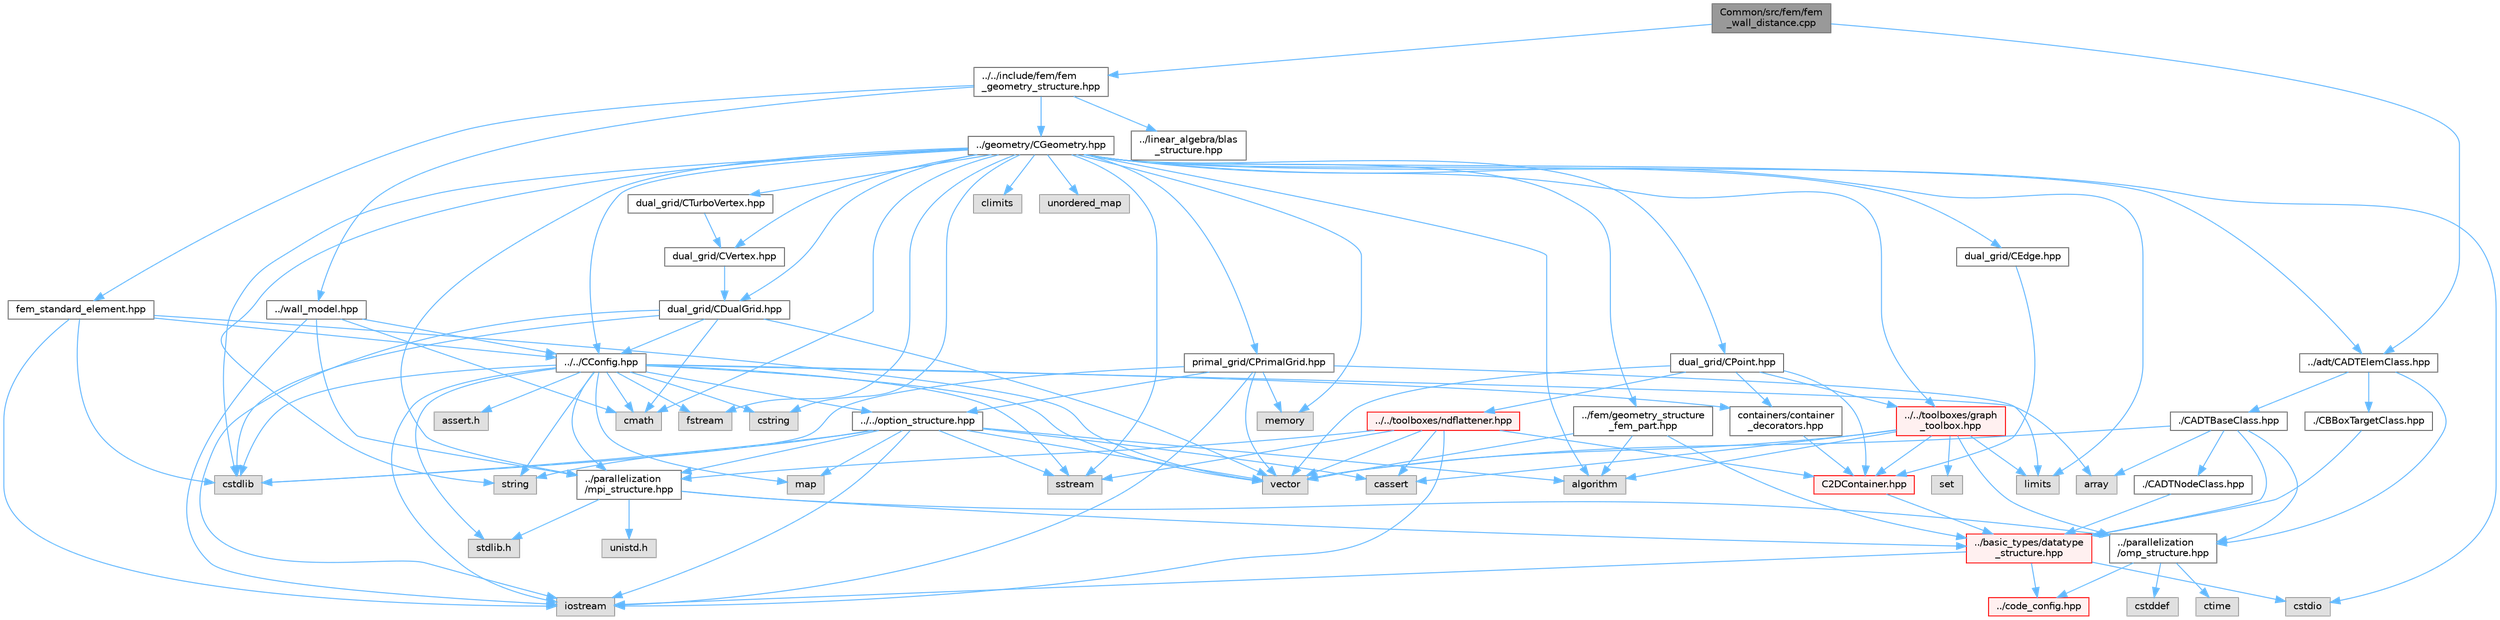 digraph "Common/src/fem/fem_wall_distance.cpp"
{
 // LATEX_PDF_SIZE
  bgcolor="transparent";
  edge [fontname=Helvetica,fontsize=10,labelfontname=Helvetica,labelfontsize=10];
  node [fontname=Helvetica,fontsize=10,shape=box,height=0.2,width=0.4];
  Node1 [id="Node000001",label="Common/src/fem/fem\l_wall_distance.cpp",height=0.2,width=0.4,color="gray40", fillcolor="grey60", style="filled", fontcolor="black",tooltip="Main subroutines for computing the wall distance for the FEM solver."];
  Node1 -> Node2 [id="edge1_Node000001_Node000002",color="steelblue1",style="solid",tooltip=" "];
  Node2 [id="Node000002",label="../../include/fem/fem\l_geometry_structure.hpp",height=0.2,width=0.4,color="grey40", fillcolor="white", style="filled",URL="$fem__geometry__structure_8hpp.html",tooltip="Headers of the main subroutines for creating the geometrical structure for the FEM solver...."];
  Node2 -> Node3 [id="edge2_Node000002_Node000003",color="steelblue1",style="solid",tooltip=" "];
  Node3 [id="Node000003",label="../geometry/CGeometry.hpp",height=0.2,width=0.4,color="grey40", fillcolor="white", style="filled",URL="$CGeometry_8hpp.html",tooltip="Headers of the main subroutines for creating the geometrical structure. The subroutines and functions..."];
  Node3 -> Node4 [id="edge3_Node000003_Node000004",color="steelblue1",style="solid",tooltip=" "];
  Node4 [id="Node000004",label="limits",height=0.2,width=0.4,color="grey60", fillcolor="#E0E0E0", style="filled",tooltip=" "];
  Node3 -> Node5 [id="edge4_Node000003_Node000005",color="steelblue1",style="solid",tooltip=" "];
  Node5 [id="Node000005",label="../parallelization\l/mpi_structure.hpp",height=0.2,width=0.4,color="grey40", fillcolor="white", style="filled",URL="$mpi__structure_8hpp.html",tooltip="Headers of the mpi interface for generalized datatypes. The subroutines and functions are in the mpi_..."];
  Node5 -> Node6 [id="edge5_Node000005_Node000006",color="steelblue1",style="solid",tooltip=" "];
  Node6 [id="Node000006",label="stdlib.h",height=0.2,width=0.4,color="grey60", fillcolor="#E0E0E0", style="filled",tooltip=" "];
  Node5 -> Node7 [id="edge6_Node000005_Node000007",color="steelblue1",style="solid",tooltip=" "];
  Node7 [id="Node000007",label="../basic_types/datatype\l_structure.hpp",height=0.2,width=0.4,color="red", fillcolor="#FFF0F0", style="filled",URL="$datatype__structure_8hpp.html",tooltip="Headers for generalized datatypes, defines an interface for AD types."];
  Node7 -> Node8 [id="edge7_Node000007_Node000008",color="steelblue1",style="solid",tooltip=" "];
  Node8 [id="Node000008",label="iostream",height=0.2,width=0.4,color="grey60", fillcolor="#E0E0E0", style="filled",tooltip=" "];
  Node7 -> Node10 [id="edge8_Node000007_Node000010",color="steelblue1",style="solid",tooltip=" "];
  Node10 [id="Node000010",label="cstdio",height=0.2,width=0.4,color="grey60", fillcolor="#E0E0E0", style="filled",tooltip=" "];
  Node7 -> Node11 [id="edge9_Node000007_Node000011",color="steelblue1",style="solid",tooltip=" "];
  Node11 [id="Node000011",label="../code_config.hpp",height=0.2,width=0.4,color="red", fillcolor="#FFF0F0", style="filled",URL="$code__config_8hpp.html",tooltip="Header file for collecting common macros, definitions and type configurations."];
  Node5 -> Node17 [id="edge10_Node000005_Node000017",color="steelblue1",style="solid",tooltip=" "];
  Node17 [id="Node000017",label="unistd.h",height=0.2,width=0.4,color="grey60", fillcolor="#E0E0E0", style="filled",tooltip=" "];
  Node5 -> Node14 [id="edge11_Node000005_Node000014",color="steelblue1",style="solid",tooltip=" "];
  Node14 [id="Node000014",label="../parallelization\l/omp_structure.hpp",height=0.2,width=0.4,color="grey40", fillcolor="white", style="filled",URL="$omp__structure_8hpp.html",tooltip="OpenMP interface header, provides compatibility functions if the code is built without OpenMP support..."];
  Node14 -> Node15 [id="edge12_Node000014_Node000015",color="steelblue1",style="solid",tooltip=" "];
  Node15 [id="Node000015",label="cstddef",height=0.2,width=0.4,color="grey60", fillcolor="#E0E0E0", style="filled",tooltip=" "];
  Node14 -> Node11 [id="edge13_Node000014_Node000011",color="steelblue1",style="solid",tooltip=" "];
  Node14 -> Node16 [id="edge14_Node000014_Node000016",color="steelblue1",style="solid",tooltip=" "];
  Node16 [id="Node000016",label="ctime",height=0.2,width=0.4,color="grey60", fillcolor="#E0E0E0", style="filled",tooltip=" "];
  Node3 -> Node18 [id="edge15_Node000003_Node000018",color="steelblue1",style="solid",tooltip=" "];
  Node18 [id="Node000018",label="string",height=0.2,width=0.4,color="grey60", fillcolor="#E0E0E0", style="filled",tooltip=" "];
  Node3 -> Node19 [id="edge16_Node000003_Node000019",color="steelblue1",style="solid",tooltip=" "];
  Node19 [id="Node000019",label="fstream",height=0.2,width=0.4,color="grey60", fillcolor="#E0E0E0", style="filled",tooltip=" "];
  Node3 -> Node20 [id="edge17_Node000003_Node000020",color="steelblue1",style="solid",tooltip=" "];
  Node20 [id="Node000020",label="sstream",height=0.2,width=0.4,color="grey60", fillcolor="#E0E0E0", style="filled",tooltip=" "];
  Node3 -> Node21 [id="edge18_Node000003_Node000021",color="steelblue1",style="solid",tooltip=" "];
  Node21 [id="Node000021",label="cmath",height=0.2,width=0.4,color="grey60", fillcolor="#E0E0E0", style="filled",tooltip=" "];
  Node3 -> Node22 [id="edge19_Node000003_Node000022",color="steelblue1",style="solid",tooltip=" "];
  Node22 [id="Node000022",label="algorithm",height=0.2,width=0.4,color="grey60", fillcolor="#E0E0E0", style="filled",tooltip=" "];
  Node3 -> Node23 [id="edge20_Node000003_Node000023",color="steelblue1",style="solid",tooltip=" "];
  Node23 [id="Node000023",label="cstring",height=0.2,width=0.4,color="grey60", fillcolor="#E0E0E0", style="filled",tooltip=" "];
  Node3 -> Node10 [id="edge21_Node000003_Node000010",color="steelblue1",style="solid",tooltip=" "];
  Node3 -> Node24 [id="edge22_Node000003_Node000024",color="steelblue1",style="solid",tooltip=" "];
  Node24 [id="Node000024",label="cstdlib",height=0.2,width=0.4,color="grey60", fillcolor="#E0E0E0", style="filled",tooltip=" "];
  Node3 -> Node25 [id="edge23_Node000003_Node000025",color="steelblue1",style="solid",tooltip=" "];
  Node25 [id="Node000025",label="climits",height=0.2,width=0.4,color="grey60", fillcolor="#E0E0E0", style="filled",tooltip=" "];
  Node3 -> Node26 [id="edge24_Node000003_Node000026",color="steelblue1",style="solid",tooltip=" "];
  Node26 [id="Node000026",label="memory",height=0.2,width=0.4,color="grey60", fillcolor="#E0E0E0", style="filled",tooltip=" "];
  Node3 -> Node27 [id="edge25_Node000003_Node000027",color="steelblue1",style="solid",tooltip=" "];
  Node27 [id="Node000027",label="unordered_map",height=0.2,width=0.4,color="grey60", fillcolor="#E0E0E0", style="filled",tooltip=" "];
  Node3 -> Node28 [id="edge26_Node000003_Node000028",color="steelblue1",style="solid",tooltip=" "];
  Node28 [id="Node000028",label="primal_grid/CPrimalGrid.hpp",height=0.2,width=0.4,color="grey40", fillcolor="white", style="filled",URL="$CPrimalGrid_8hpp.html",tooltip="Headers of the main subroutines for storing the primal grid structure. The subroutines and functions ..."];
  Node28 -> Node8 [id="edge27_Node000028_Node000008",color="steelblue1",style="solid",tooltip=" "];
  Node28 -> Node29 [id="edge28_Node000028_Node000029",color="steelblue1",style="solid",tooltip=" "];
  Node29 [id="Node000029",label="vector",height=0.2,width=0.4,color="grey60", fillcolor="#E0E0E0", style="filled",tooltip=" "];
  Node28 -> Node4 [id="edge29_Node000028_Node000004",color="steelblue1",style="solid",tooltip=" "];
  Node28 -> Node24 [id="edge30_Node000028_Node000024",color="steelblue1",style="solid",tooltip=" "];
  Node28 -> Node26 [id="edge31_Node000028_Node000026",color="steelblue1",style="solid",tooltip=" "];
  Node28 -> Node30 [id="edge32_Node000028_Node000030",color="steelblue1",style="solid",tooltip=" "];
  Node30 [id="Node000030",label="../../option_structure.hpp",height=0.2,width=0.4,color="grey40", fillcolor="white", style="filled",URL="$option__structure_8hpp.html",tooltip="Defines classes for referencing options for easy input in CConfig."];
  Node30 -> Node5 [id="edge33_Node000030_Node000005",color="steelblue1",style="solid",tooltip=" "];
  Node30 -> Node8 [id="edge34_Node000030_Node000008",color="steelblue1",style="solid",tooltip=" "];
  Node30 -> Node20 [id="edge35_Node000030_Node000020",color="steelblue1",style="solid",tooltip=" "];
  Node30 -> Node18 [id="edge36_Node000030_Node000018",color="steelblue1",style="solid",tooltip=" "];
  Node30 -> Node29 [id="edge37_Node000030_Node000029",color="steelblue1",style="solid",tooltip=" "];
  Node30 -> Node31 [id="edge38_Node000030_Node000031",color="steelblue1",style="solid",tooltip=" "];
  Node31 [id="Node000031",label="map",height=0.2,width=0.4,color="grey60", fillcolor="#E0E0E0", style="filled",tooltip=" "];
  Node30 -> Node24 [id="edge39_Node000030_Node000024",color="steelblue1",style="solid",tooltip=" "];
  Node30 -> Node22 [id="edge40_Node000030_Node000022",color="steelblue1",style="solid",tooltip=" "];
  Node30 -> Node32 [id="edge41_Node000030_Node000032",color="steelblue1",style="solid",tooltip=" "];
  Node32 [id="Node000032",label="cassert",height=0.2,width=0.4,color="grey60", fillcolor="#E0E0E0", style="filled",tooltip=" "];
  Node3 -> Node33 [id="edge42_Node000003_Node000033",color="steelblue1",style="solid",tooltip=" "];
  Node33 [id="Node000033",label="dual_grid/CDualGrid.hpp",height=0.2,width=0.4,color="grey40", fillcolor="white", style="filled",URL="$CDualGrid_8hpp.html",tooltip="Headers of the main subroutines for doing the complete dual grid structure. The subroutines and funct..."];
  Node33 -> Node21 [id="edge43_Node000033_Node000021",color="steelblue1",style="solid",tooltip=" "];
  Node33 -> Node8 [id="edge44_Node000033_Node000008",color="steelblue1",style="solid",tooltip=" "];
  Node33 -> Node24 [id="edge45_Node000033_Node000024",color="steelblue1",style="solid",tooltip=" "];
  Node33 -> Node29 [id="edge46_Node000033_Node000029",color="steelblue1",style="solid",tooltip=" "];
  Node33 -> Node34 [id="edge47_Node000033_Node000034",color="steelblue1",style="solid",tooltip=" "];
  Node34 [id="Node000034",label="../../CConfig.hpp",height=0.2,width=0.4,color="grey40", fillcolor="white", style="filled",URL="$CConfig_8hpp.html",tooltip="All the information about the definition of the physical problem. The subroutines and functions are i..."];
  Node34 -> Node5 [id="edge48_Node000034_Node000005",color="steelblue1",style="solid",tooltip=" "];
  Node34 -> Node8 [id="edge49_Node000034_Node000008",color="steelblue1",style="solid",tooltip=" "];
  Node34 -> Node24 [id="edge50_Node000034_Node000024",color="steelblue1",style="solid",tooltip=" "];
  Node34 -> Node19 [id="edge51_Node000034_Node000019",color="steelblue1",style="solid",tooltip=" "];
  Node34 -> Node20 [id="edge52_Node000034_Node000020",color="steelblue1",style="solid",tooltip=" "];
  Node34 -> Node18 [id="edge53_Node000034_Node000018",color="steelblue1",style="solid",tooltip=" "];
  Node34 -> Node23 [id="edge54_Node000034_Node000023",color="steelblue1",style="solid",tooltip=" "];
  Node34 -> Node29 [id="edge55_Node000034_Node000029",color="steelblue1",style="solid",tooltip=" "];
  Node34 -> Node35 [id="edge56_Node000034_Node000035",color="steelblue1",style="solid",tooltip=" "];
  Node35 [id="Node000035",label="array",height=0.2,width=0.4,color="grey60", fillcolor="#E0E0E0", style="filled",tooltip=" "];
  Node34 -> Node6 [id="edge57_Node000034_Node000006",color="steelblue1",style="solid",tooltip=" "];
  Node34 -> Node21 [id="edge58_Node000034_Node000021",color="steelblue1",style="solid",tooltip=" "];
  Node34 -> Node31 [id="edge59_Node000034_Node000031",color="steelblue1",style="solid",tooltip=" "];
  Node34 -> Node36 [id="edge60_Node000034_Node000036",color="steelblue1",style="solid",tooltip=" "];
  Node36 [id="Node000036",label="assert.h",height=0.2,width=0.4,color="grey60", fillcolor="#E0E0E0", style="filled",tooltip=" "];
  Node34 -> Node30 [id="edge61_Node000034_Node000030",color="steelblue1",style="solid",tooltip=" "];
  Node34 -> Node37 [id="edge62_Node000034_Node000037",color="steelblue1",style="solid",tooltip=" "];
  Node37 [id="Node000037",label="containers/container\l_decorators.hpp",height=0.2,width=0.4,color="grey40", fillcolor="white", style="filled",URL="$container__decorators_8hpp.html",tooltip="Collection of small classes that decorate C2DContainer to augment its functionality,..."];
  Node37 -> Node38 [id="edge63_Node000037_Node000038",color="steelblue1",style="solid",tooltip=" "];
  Node38 [id="Node000038",label="C2DContainer.hpp",height=0.2,width=0.4,color="red", fillcolor="#FFF0F0", style="filled",URL="$C2DContainer_8hpp.html",tooltip="A templated vector/matrix object."];
  Node38 -> Node7 [id="edge64_Node000038_Node000007",color="steelblue1",style="solid",tooltip=" "];
  Node3 -> Node47 [id="edge65_Node000003_Node000047",color="steelblue1",style="solid",tooltip=" "];
  Node47 [id="Node000047",label="dual_grid/CPoint.hpp",height=0.2,width=0.4,color="grey40", fillcolor="white", style="filled",URL="$CPoint_8hpp.html",tooltip="Declaration of the point class that stores geometric and adjacency information for dual control volum..."];
  Node47 -> Node38 [id="edge66_Node000047_Node000038",color="steelblue1",style="solid",tooltip=" "];
  Node47 -> Node37 [id="edge67_Node000047_Node000037",color="steelblue1",style="solid",tooltip=" "];
  Node47 -> Node48 [id="edge68_Node000047_Node000048",color="steelblue1",style="solid",tooltip=" "];
  Node48 [id="Node000048",label="../../toolboxes/graph\l_toolbox.hpp",height=0.2,width=0.4,color="red", fillcolor="#FFF0F0", style="filled",URL="$graph__toolbox_8hpp.html",tooltip="Functions and classes to build/represent sparse graphs or sparse patterns."];
  Node48 -> Node38 [id="edge69_Node000048_Node000038",color="steelblue1",style="solid",tooltip=" "];
  Node48 -> Node14 [id="edge70_Node000048_Node000014",color="steelblue1",style="solid",tooltip=" "];
  Node48 -> Node49 [id="edge71_Node000048_Node000049",color="steelblue1",style="solid",tooltip=" "];
  Node49 [id="Node000049",label="set",height=0.2,width=0.4,color="grey60", fillcolor="#E0E0E0", style="filled",tooltip=" "];
  Node48 -> Node29 [id="edge72_Node000048_Node000029",color="steelblue1",style="solid",tooltip=" "];
  Node48 -> Node4 [id="edge73_Node000048_Node000004",color="steelblue1",style="solid",tooltip=" "];
  Node48 -> Node32 [id="edge74_Node000048_Node000032",color="steelblue1",style="solid",tooltip=" "];
  Node48 -> Node22 [id="edge75_Node000048_Node000022",color="steelblue1",style="solid",tooltip=" "];
  Node47 -> Node29 [id="edge76_Node000047_Node000029",color="steelblue1",style="solid",tooltip=" "];
  Node47 -> Node51 [id="edge77_Node000047_Node000051",color="steelblue1",style="solid",tooltip=" "];
  Node51 [id="Node000051",label="../../toolboxes/ndflattener.hpp",height=0.2,width=0.4,color="red", fillcolor="#FFF0F0", style="filled",URL="$ndflattener_8hpp.html",tooltip="Flatten pointer-to-pointer-... arrays for MPI communication."];
  Node51 -> Node32 [id="edge78_Node000051_Node000032",color="steelblue1",style="solid",tooltip=" "];
  Node51 -> Node8 [id="edge79_Node000051_Node000008",color="steelblue1",style="solid",tooltip=" "];
  Node51 -> Node20 [id="edge80_Node000051_Node000020",color="steelblue1",style="solid",tooltip=" "];
  Node51 -> Node29 [id="edge81_Node000051_Node000029",color="steelblue1",style="solid",tooltip=" "];
  Node51 -> Node38 [id="edge82_Node000051_Node000038",color="steelblue1",style="solid",tooltip=" "];
  Node51 -> Node5 [id="edge83_Node000051_Node000005",color="steelblue1",style="solid",tooltip=" "];
  Node3 -> Node52 [id="edge84_Node000003_Node000052",color="steelblue1",style="solid",tooltip=" "];
  Node52 [id="Node000052",label="dual_grid/CEdge.hpp",height=0.2,width=0.4,color="grey40", fillcolor="white", style="filled",URL="$CEdge_8hpp.html",tooltip="Declaration of the edge class CEdge.cpp file."];
  Node52 -> Node38 [id="edge85_Node000052_Node000038",color="steelblue1",style="solid",tooltip=" "];
  Node3 -> Node53 [id="edge86_Node000003_Node000053",color="steelblue1",style="solid",tooltip=" "];
  Node53 [id="Node000053",label="dual_grid/CVertex.hpp",height=0.2,width=0.4,color="grey40", fillcolor="white", style="filled",URL="$CVertex_8hpp.html",tooltip="Headers of the main subroutines for doing the complete dual grid structure. The subroutines and funct..."];
  Node53 -> Node33 [id="edge87_Node000053_Node000033",color="steelblue1",style="solid",tooltip=" "];
  Node3 -> Node54 [id="edge88_Node000003_Node000054",color="steelblue1",style="solid",tooltip=" "];
  Node54 [id="Node000054",label="dual_grid/CTurboVertex.hpp",height=0.2,width=0.4,color="grey40", fillcolor="white", style="filled",URL="$CTurboVertex_8hpp.html",tooltip="Headers of the main subroutines for doing the complete dual grid structure. The subroutines and funct..."];
  Node54 -> Node53 [id="edge89_Node000054_Node000053",color="steelblue1",style="solid",tooltip=" "];
  Node3 -> Node34 [id="edge90_Node000003_Node000034",color="steelblue1",style="solid",tooltip=" "];
  Node3 -> Node55 [id="edge91_Node000003_Node000055",color="steelblue1",style="solid",tooltip=" "];
  Node55 [id="Node000055",label="../fem/geometry_structure\l_fem_part.hpp",height=0.2,width=0.4,color="grey40", fillcolor="white", style="filled",URL="$geometry__structure__fem__part_8hpp.html",tooltip="Helper classes for the Fluid FEM solver."];
  Node55 -> Node7 [id="edge92_Node000055_Node000007",color="steelblue1",style="solid",tooltip=" "];
  Node55 -> Node29 [id="edge93_Node000055_Node000029",color="steelblue1",style="solid",tooltip=" "];
  Node55 -> Node22 [id="edge94_Node000055_Node000022",color="steelblue1",style="solid",tooltip=" "];
  Node3 -> Node48 [id="edge95_Node000003_Node000048",color="steelblue1",style="solid",tooltip=" "];
  Node3 -> Node56 [id="edge96_Node000003_Node000056",color="steelblue1",style="solid",tooltip=" "];
  Node56 [id="Node000056",label="../adt/CADTElemClass.hpp",height=0.2,width=0.4,color="grey40", fillcolor="white", style="filled",URL="$CADTElemClass_8hpp.html",tooltip="Class for storing an ADT of (linear) elements in an arbitrary number of dimensions."];
  Node56 -> Node57 [id="edge97_Node000056_Node000057",color="steelblue1",style="solid",tooltip=" "];
  Node57 [id="Node000057",label="./CADTBaseClass.hpp",height=0.2,width=0.4,color="grey40", fillcolor="white", style="filled",URL="$CADTBaseClass_8hpp.html",tooltip="Base class for storing an ADT in an arbitrary number of dimensions."];
  Node57 -> Node29 [id="edge98_Node000057_Node000029",color="steelblue1",style="solid",tooltip=" "];
  Node57 -> Node35 [id="edge99_Node000057_Node000035",color="steelblue1",style="solid",tooltip=" "];
  Node57 -> Node7 [id="edge100_Node000057_Node000007",color="steelblue1",style="solid",tooltip=" "];
  Node57 -> Node58 [id="edge101_Node000057_Node000058",color="steelblue1",style="solid",tooltip=" "];
  Node58 [id="Node000058",label="./CADTNodeClass.hpp",height=0.2,width=0.4,color="grey40", fillcolor="white", style="filled",URL="$CADTNodeClass_8hpp.html",tooltip="Class for storing the information needed in a node of an ADT."];
  Node58 -> Node7 [id="edge102_Node000058_Node000007",color="steelblue1",style="solid",tooltip=" "];
  Node57 -> Node14 [id="edge103_Node000057_Node000014",color="steelblue1",style="solid",tooltip=" "];
  Node56 -> Node59 [id="edge104_Node000056_Node000059",color="steelblue1",style="solid",tooltip=" "];
  Node59 [id="Node000059",label="./CBBoxTargetClass.hpp",height=0.2,width=0.4,color="grey40", fillcolor="white", style="filled",URL="$CBBoxTargetClass_8hpp.html",tooltip="Class for storing the information of a possible bounding box candidate during a minimum distance sear..."];
  Node59 -> Node7 [id="edge105_Node000059_Node000007",color="steelblue1",style="solid",tooltip=" "];
  Node56 -> Node14 [id="edge106_Node000056_Node000014",color="steelblue1",style="solid",tooltip=" "];
  Node2 -> Node60 [id="edge107_Node000002_Node000060",color="steelblue1",style="solid",tooltip=" "];
  Node60 [id="Node000060",label="fem_standard_element.hpp",height=0.2,width=0.4,color="grey40", fillcolor="white", style="filled",URL="$fem__standard__element_8hpp.html",tooltip="Headers of the main functions for the FEM standard elements. The functions are in the fem_standard_el..."];
  Node60 -> Node8 [id="edge108_Node000060_Node000008",color="steelblue1",style="solid",tooltip=" "];
  Node60 -> Node29 [id="edge109_Node000060_Node000029",color="steelblue1",style="solid",tooltip=" "];
  Node60 -> Node24 [id="edge110_Node000060_Node000024",color="steelblue1",style="solid",tooltip=" "];
  Node60 -> Node34 [id="edge111_Node000060_Node000034",color="steelblue1",style="solid",tooltip=" "];
  Node2 -> Node61 [id="edge112_Node000002_Node000061",color="steelblue1",style="solid",tooltip=" "];
  Node61 [id="Node000061",label="../wall_model.hpp",height=0.2,width=0.4,color="grey40", fillcolor="white", style="filled",URL="$wall__model_8hpp.html",tooltip="Headers for the wall model functions for large eddy simulations."];
  Node61 -> Node5 [id="edge113_Node000061_Node000005",color="steelblue1",style="solid",tooltip=" "];
  Node61 -> Node34 [id="edge114_Node000061_Node000034",color="steelblue1",style="solid",tooltip=" "];
  Node61 -> Node8 [id="edge115_Node000061_Node000008",color="steelblue1",style="solid",tooltip=" "];
  Node61 -> Node21 [id="edge116_Node000061_Node000021",color="steelblue1",style="solid",tooltip=" "];
  Node2 -> Node62 [id="edge117_Node000002_Node000062",color="steelblue1",style="solid",tooltip=" "];
  Node62 [id="Node000062",label="../linear_algebra/blas\l_structure.hpp",height=0.2,width=0.4,color="grey40", fillcolor="white", style="filled",URL="$blas__structure_8hpp.html",tooltip="Include files and headers of the functions for matrix and vector operations, which are typically foun..."];
  Node1 -> Node56 [id="edge118_Node000001_Node000056",color="steelblue1",style="solid",tooltip=" "];
}
